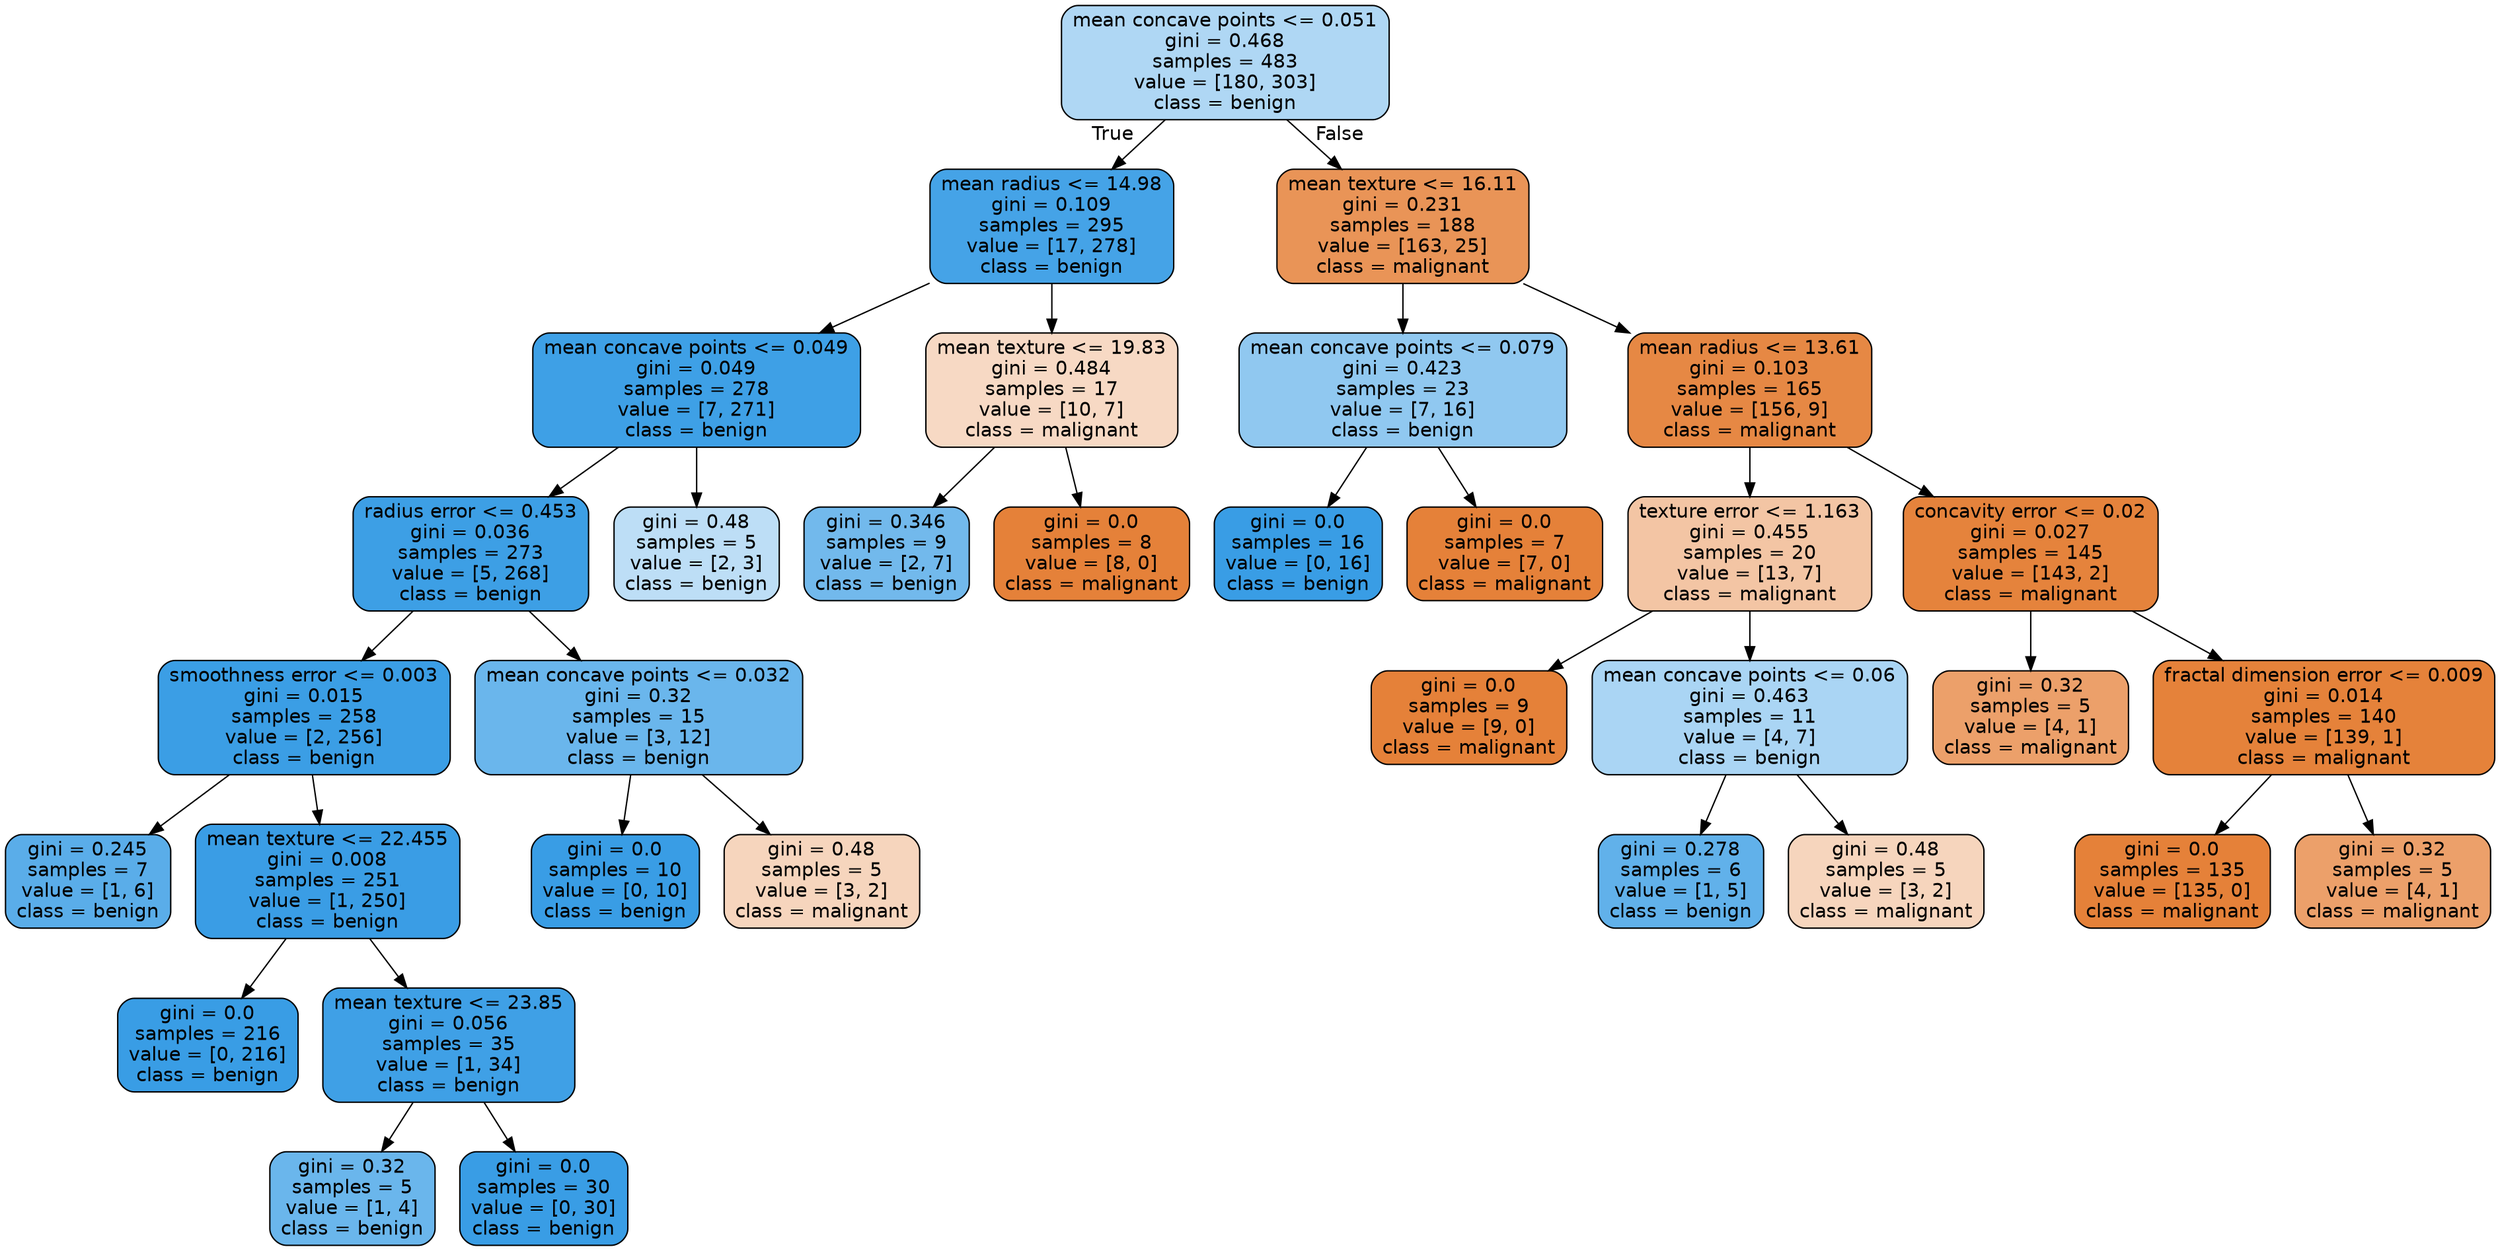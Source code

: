 digraph Tree {
node [shape=box, style="filled, rounded", color="black", fontname="helvetica"] ;
edge [fontname="helvetica"] ;
0 [label="mean concave points <= 0.051\ngini = 0.468\nsamples = 483\nvalue = [180, 303]\nclass = benign", fillcolor="#afd7f4"] ;
1 [label="mean radius <= 14.98\ngini = 0.109\nsamples = 295\nvalue = [17, 278]\nclass = benign", fillcolor="#45a3e7"] ;
0 -> 1 [labeldistance=2.5, labelangle=45, headlabel="True"] ;
2 [label="mean concave points <= 0.049\ngini = 0.049\nsamples = 278\nvalue = [7, 271]\nclass = benign", fillcolor="#3ea0e6"] ;
1 -> 2 ;
3 [label="radius error <= 0.453\ngini = 0.036\nsamples = 273\nvalue = [5, 268]\nclass = benign", fillcolor="#3d9fe5"] ;
2 -> 3 ;
4 [label="smoothness error <= 0.003\ngini = 0.015\nsamples = 258\nvalue = [2, 256]\nclass = benign", fillcolor="#3b9ee5"] ;
3 -> 4 ;
5 [label="gini = 0.245\nsamples = 7\nvalue = [1, 6]\nclass = benign", fillcolor="#5aade9"] ;
4 -> 5 ;
6 [label="mean texture <= 22.455\ngini = 0.008\nsamples = 251\nvalue = [1, 250]\nclass = benign", fillcolor="#3a9de5"] ;
4 -> 6 ;
7 [label="gini = 0.0\nsamples = 216\nvalue = [0, 216]\nclass = benign", fillcolor="#399de5"] ;
6 -> 7 ;
8 [label="mean texture <= 23.85\ngini = 0.056\nsamples = 35\nvalue = [1, 34]\nclass = benign", fillcolor="#3fa0e6"] ;
6 -> 8 ;
9 [label="gini = 0.32\nsamples = 5\nvalue = [1, 4]\nclass = benign", fillcolor="#6ab6ec"] ;
8 -> 9 ;
10 [label="gini = 0.0\nsamples = 30\nvalue = [0, 30]\nclass = benign", fillcolor="#399de5"] ;
8 -> 10 ;
11 [label="mean concave points <= 0.032\ngini = 0.32\nsamples = 15\nvalue = [3, 12]\nclass = benign", fillcolor="#6ab6ec"] ;
3 -> 11 ;
12 [label="gini = 0.0\nsamples = 10\nvalue = [0, 10]\nclass = benign", fillcolor="#399de5"] ;
11 -> 12 ;
13 [label="gini = 0.48\nsamples = 5\nvalue = [3, 2]\nclass = malignant", fillcolor="#f6d5bd"] ;
11 -> 13 ;
14 [label="gini = 0.48\nsamples = 5\nvalue = [2, 3]\nclass = benign", fillcolor="#bddef6"] ;
2 -> 14 ;
15 [label="mean texture <= 19.83\ngini = 0.484\nsamples = 17\nvalue = [10, 7]\nclass = malignant", fillcolor="#f7d9c4"] ;
1 -> 15 ;
16 [label="gini = 0.346\nsamples = 9\nvalue = [2, 7]\nclass = benign", fillcolor="#72b9ec"] ;
15 -> 16 ;
17 [label="gini = 0.0\nsamples = 8\nvalue = [8, 0]\nclass = malignant", fillcolor="#e58139"] ;
15 -> 17 ;
18 [label="mean texture <= 16.11\ngini = 0.231\nsamples = 188\nvalue = [163, 25]\nclass = malignant", fillcolor="#e99457"] ;
0 -> 18 [labeldistance=2.5, labelangle=-45, headlabel="False"] ;
19 [label="mean concave points <= 0.079\ngini = 0.423\nsamples = 23\nvalue = [7, 16]\nclass = benign", fillcolor="#90c8f0"] ;
18 -> 19 ;
20 [label="gini = 0.0\nsamples = 16\nvalue = [0, 16]\nclass = benign", fillcolor="#399de5"] ;
19 -> 20 ;
21 [label="gini = 0.0\nsamples = 7\nvalue = [7, 0]\nclass = malignant", fillcolor="#e58139"] ;
19 -> 21 ;
22 [label="mean radius <= 13.61\ngini = 0.103\nsamples = 165\nvalue = [156, 9]\nclass = malignant", fillcolor="#e68844"] ;
18 -> 22 ;
23 [label="texture error <= 1.163\ngini = 0.455\nsamples = 20\nvalue = [13, 7]\nclass = malignant", fillcolor="#f3c5a4"] ;
22 -> 23 ;
24 [label="gini = 0.0\nsamples = 9\nvalue = [9, 0]\nclass = malignant", fillcolor="#e58139"] ;
23 -> 24 ;
25 [label="mean concave points <= 0.06\ngini = 0.463\nsamples = 11\nvalue = [4, 7]\nclass = benign", fillcolor="#aad5f4"] ;
23 -> 25 ;
26 [label="gini = 0.278\nsamples = 6\nvalue = [1, 5]\nclass = benign", fillcolor="#61b1ea"] ;
25 -> 26 ;
27 [label="gini = 0.48\nsamples = 5\nvalue = [3, 2]\nclass = malignant", fillcolor="#f6d5bd"] ;
25 -> 27 ;
28 [label="concavity error <= 0.02\ngini = 0.027\nsamples = 145\nvalue = [143, 2]\nclass = malignant", fillcolor="#e5833c"] ;
22 -> 28 ;
29 [label="gini = 0.32\nsamples = 5\nvalue = [4, 1]\nclass = malignant", fillcolor="#eca06a"] ;
28 -> 29 ;
30 [label="fractal dimension error <= 0.009\ngini = 0.014\nsamples = 140\nvalue = [139, 1]\nclass = malignant", fillcolor="#e5823a"] ;
28 -> 30 ;
31 [label="gini = 0.0\nsamples = 135\nvalue = [135, 0]\nclass = malignant", fillcolor="#e58139"] ;
30 -> 31 ;
32 [label="gini = 0.32\nsamples = 5\nvalue = [4, 1]\nclass = malignant", fillcolor="#eca06a"] ;
30 -> 32 ;
}